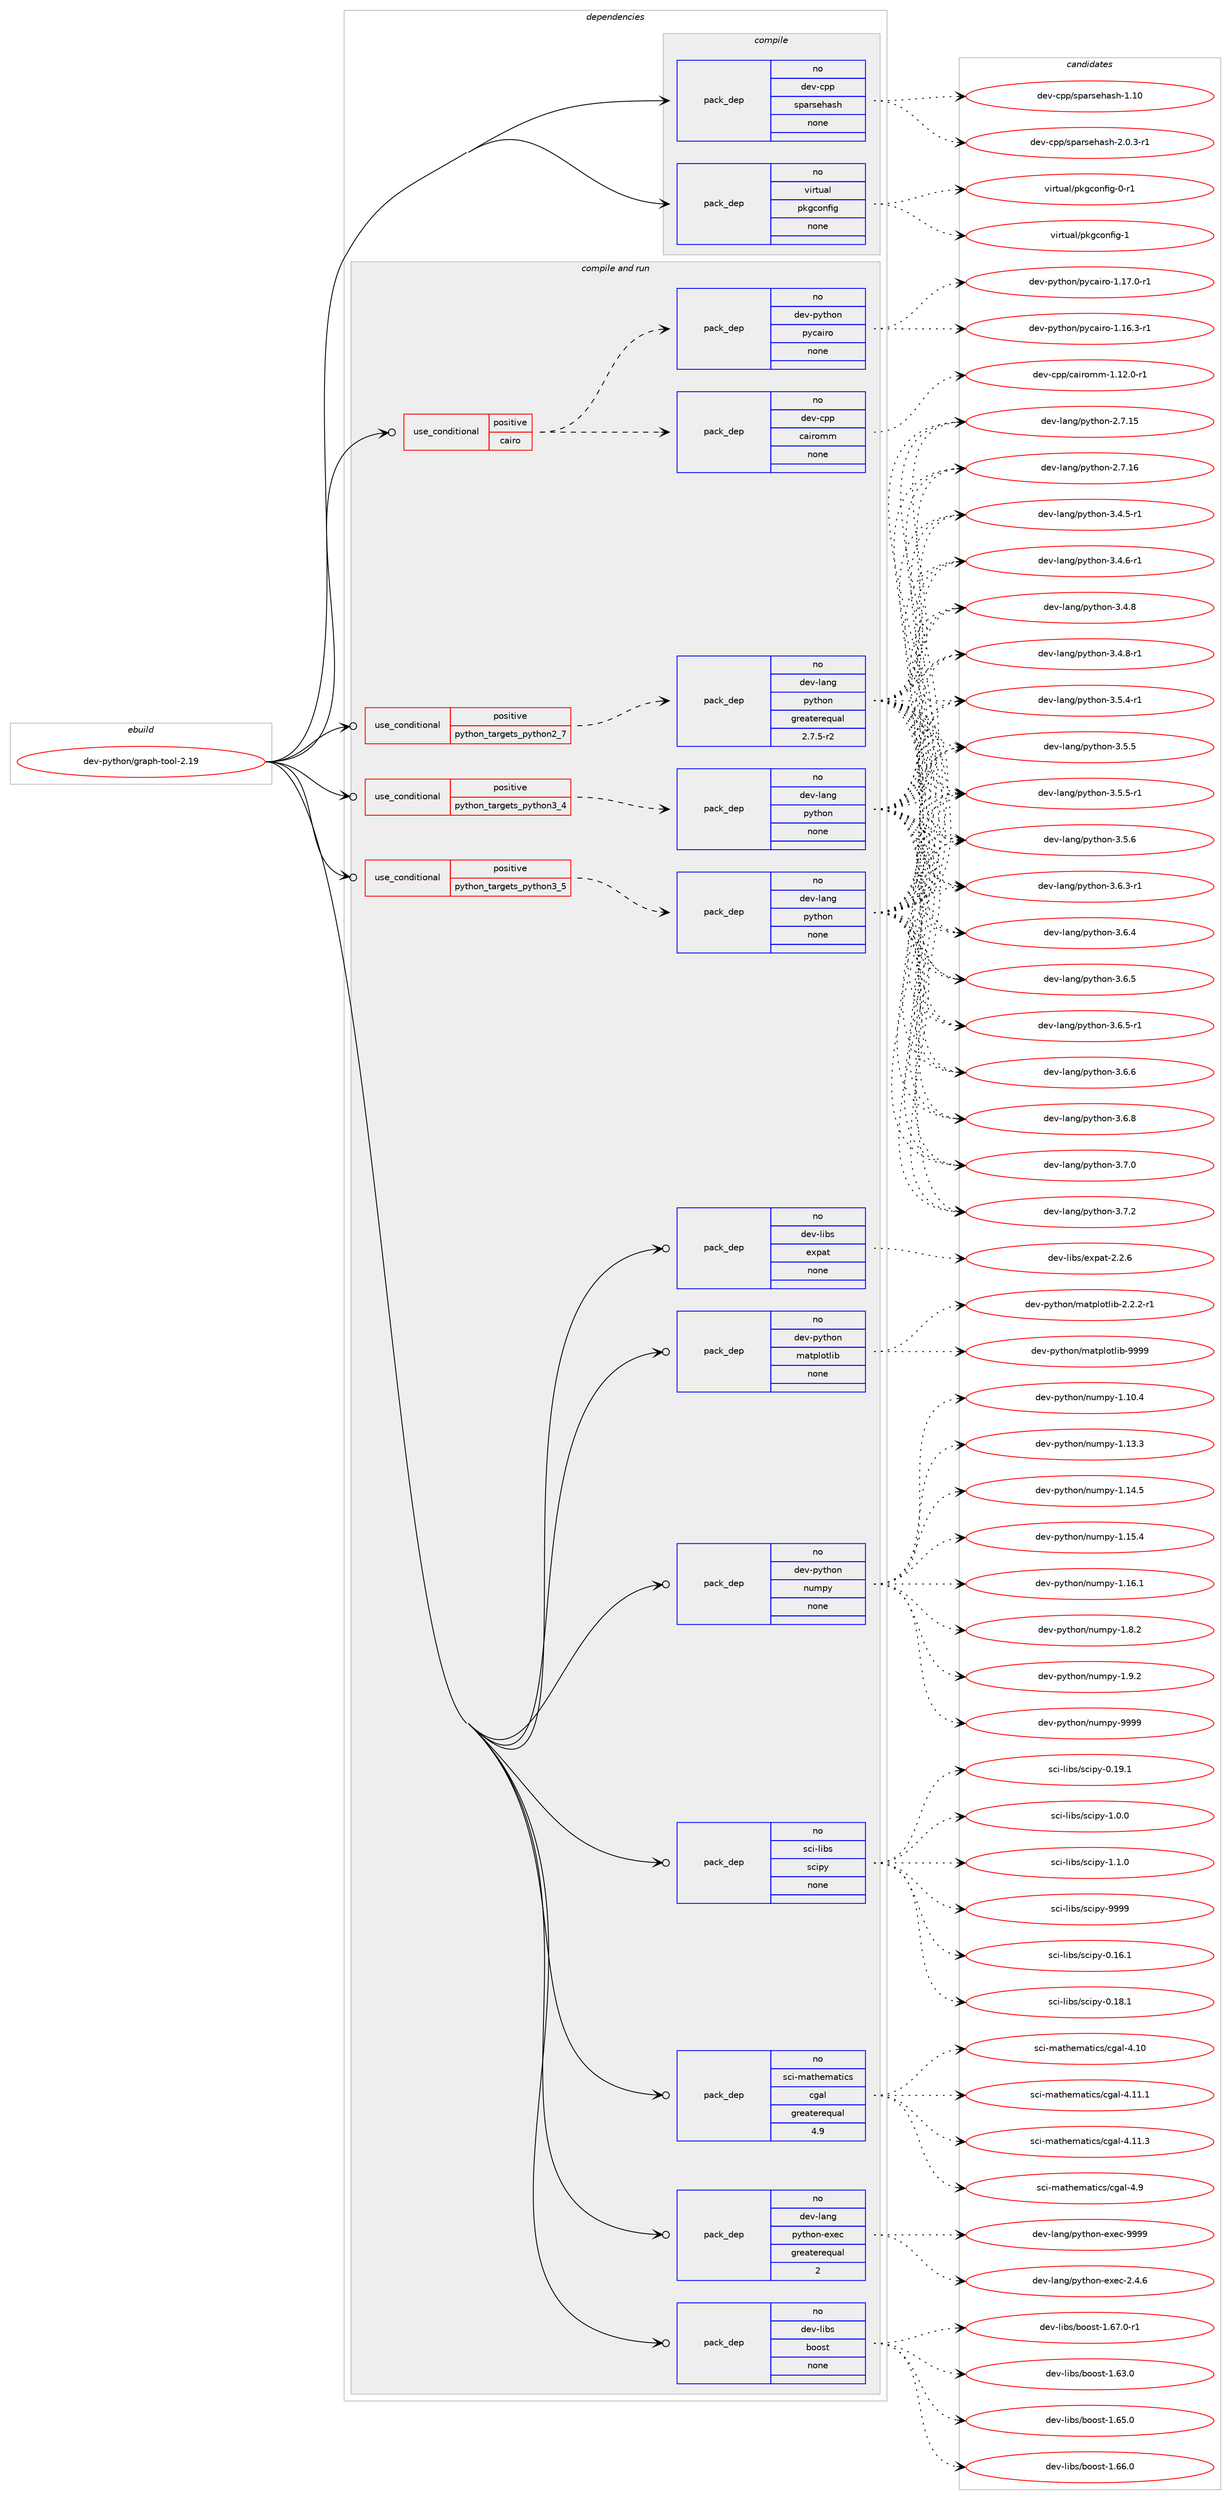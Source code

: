 digraph prolog {

# *************
# Graph options
# *************

newrank=true;
concentrate=true;
compound=true;
graph [rankdir=LR,fontname=Helvetica,fontsize=10,ranksep=1.5];#, ranksep=2.5, nodesep=0.2];
edge  [arrowhead=vee];
node  [fontname=Helvetica,fontsize=10];

# **********
# The ebuild
# **********

subgraph cluster_leftcol {
color=gray;
rank=same;
label=<<i>ebuild</i>>;
id [label="dev-python/graph-tool-2.19", color=red, width=4, href="../dev-python/graph-tool-2.19.svg"];
}

# ****************
# The dependencies
# ****************

subgraph cluster_midcol {
color=gray;
label=<<i>dependencies</i>>;
subgraph cluster_compile {
fillcolor="#eeeeee";
style=filled;
label=<<i>compile</i>>;
subgraph pack1013462 {
dependency1411847 [label=<<TABLE BORDER="0" CELLBORDER="1" CELLSPACING="0" CELLPADDING="4" WIDTH="220"><TR><TD ROWSPAN="6" CELLPADDING="30">pack_dep</TD></TR><TR><TD WIDTH="110">no</TD></TR><TR><TD>dev-cpp</TD></TR><TR><TD>sparsehash</TD></TR><TR><TD>none</TD></TR><TR><TD></TD></TR></TABLE>>, shape=none, color=blue];
}
id:e -> dependency1411847:w [weight=20,style="solid",arrowhead="vee"];
subgraph pack1013463 {
dependency1411848 [label=<<TABLE BORDER="0" CELLBORDER="1" CELLSPACING="0" CELLPADDING="4" WIDTH="220"><TR><TD ROWSPAN="6" CELLPADDING="30">pack_dep</TD></TR><TR><TD WIDTH="110">no</TD></TR><TR><TD>virtual</TD></TR><TR><TD>pkgconfig</TD></TR><TR><TD>none</TD></TR><TR><TD></TD></TR></TABLE>>, shape=none, color=blue];
}
id:e -> dependency1411848:w [weight=20,style="solid",arrowhead="vee"];
}
subgraph cluster_compileandrun {
fillcolor="#eeeeee";
style=filled;
label=<<i>compile and run</i>>;
subgraph cond375119 {
dependency1411849 [label=<<TABLE BORDER="0" CELLBORDER="1" CELLSPACING="0" CELLPADDING="4"><TR><TD ROWSPAN="3" CELLPADDING="10">use_conditional</TD></TR><TR><TD>positive</TD></TR><TR><TD>cairo</TD></TR></TABLE>>, shape=none, color=red];
subgraph pack1013464 {
dependency1411850 [label=<<TABLE BORDER="0" CELLBORDER="1" CELLSPACING="0" CELLPADDING="4" WIDTH="220"><TR><TD ROWSPAN="6" CELLPADDING="30">pack_dep</TD></TR><TR><TD WIDTH="110">no</TD></TR><TR><TD>dev-cpp</TD></TR><TR><TD>cairomm</TD></TR><TR><TD>none</TD></TR><TR><TD></TD></TR></TABLE>>, shape=none, color=blue];
}
dependency1411849:e -> dependency1411850:w [weight=20,style="dashed",arrowhead="vee"];
subgraph pack1013465 {
dependency1411851 [label=<<TABLE BORDER="0" CELLBORDER="1" CELLSPACING="0" CELLPADDING="4" WIDTH="220"><TR><TD ROWSPAN="6" CELLPADDING="30">pack_dep</TD></TR><TR><TD WIDTH="110">no</TD></TR><TR><TD>dev-python</TD></TR><TR><TD>pycairo</TD></TR><TR><TD>none</TD></TR><TR><TD></TD></TR></TABLE>>, shape=none, color=blue];
}
dependency1411849:e -> dependency1411851:w [weight=20,style="dashed",arrowhead="vee"];
}
id:e -> dependency1411849:w [weight=20,style="solid",arrowhead="odotvee"];
subgraph cond375120 {
dependency1411852 [label=<<TABLE BORDER="0" CELLBORDER="1" CELLSPACING="0" CELLPADDING="4"><TR><TD ROWSPAN="3" CELLPADDING="10">use_conditional</TD></TR><TR><TD>positive</TD></TR><TR><TD>python_targets_python2_7</TD></TR></TABLE>>, shape=none, color=red];
subgraph pack1013466 {
dependency1411853 [label=<<TABLE BORDER="0" CELLBORDER="1" CELLSPACING="0" CELLPADDING="4" WIDTH="220"><TR><TD ROWSPAN="6" CELLPADDING="30">pack_dep</TD></TR><TR><TD WIDTH="110">no</TD></TR><TR><TD>dev-lang</TD></TR><TR><TD>python</TD></TR><TR><TD>greaterequal</TD></TR><TR><TD>2.7.5-r2</TD></TR></TABLE>>, shape=none, color=blue];
}
dependency1411852:e -> dependency1411853:w [weight=20,style="dashed",arrowhead="vee"];
}
id:e -> dependency1411852:w [weight=20,style="solid",arrowhead="odotvee"];
subgraph cond375121 {
dependency1411854 [label=<<TABLE BORDER="0" CELLBORDER="1" CELLSPACING="0" CELLPADDING="4"><TR><TD ROWSPAN="3" CELLPADDING="10">use_conditional</TD></TR><TR><TD>positive</TD></TR><TR><TD>python_targets_python3_4</TD></TR></TABLE>>, shape=none, color=red];
subgraph pack1013467 {
dependency1411855 [label=<<TABLE BORDER="0" CELLBORDER="1" CELLSPACING="0" CELLPADDING="4" WIDTH="220"><TR><TD ROWSPAN="6" CELLPADDING="30">pack_dep</TD></TR><TR><TD WIDTH="110">no</TD></TR><TR><TD>dev-lang</TD></TR><TR><TD>python</TD></TR><TR><TD>none</TD></TR><TR><TD></TD></TR></TABLE>>, shape=none, color=blue];
}
dependency1411854:e -> dependency1411855:w [weight=20,style="dashed",arrowhead="vee"];
}
id:e -> dependency1411854:w [weight=20,style="solid",arrowhead="odotvee"];
subgraph cond375122 {
dependency1411856 [label=<<TABLE BORDER="0" CELLBORDER="1" CELLSPACING="0" CELLPADDING="4"><TR><TD ROWSPAN="3" CELLPADDING="10">use_conditional</TD></TR><TR><TD>positive</TD></TR><TR><TD>python_targets_python3_5</TD></TR></TABLE>>, shape=none, color=red];
subgraph pack1013468 {
dependency1411857 [label=<<TABLE BORDER="0" CELLBORDER="1" CELLSPACING="0" CELLPADDING="4" WIDTH="220"><TR><TD ROWSPAN="6" CELLPADDING="30">pack_dep</TD></TR><TR><TD WIDTH="110">no</TD></TR><TR><TD>dev-lang</TD></TR><TR><TD>python</TD></TR><TR><TD>none</TD></TR><TR><TD></TD></TR></TABLE>>, shape=none, color=blue];
}
dependency1411856:e -> dependency1411857:w [weight=20,style="dashed",arrowhead="vee"];
}
id:e -> dependency1411856:w [weight=20,style="solid",arrowhead="odotvee"];
subgraph pack1013469 {
dependency1411858 [label=<<TABLE BORDER="0" CELLBORDER="1" CELLSPACING="0" CELLPADDING="4" WIDTH="220"><TR><TD ROWSPAN="6" CELLPADDING="30">pack_dep</TD></TR><TR><TD WIDTH="110">no</TD></TR><TR><TD>dev-lang</TD></TR><TR><TD>python-exec</TD></TR><TR><TD>greaterequal</TD></TR><TR><TD>2</TD></TR></TABLE>>, shape=none, color=blue];
}
id:e -> dependency1411858:w [weight=20,style="solid",arrowhead="odotvee"];
subgraph pack1013470 {
dependency1411859 [label=<<TABLE BORDER="0" CELLBORDER="1" CELLSPACING="0" CELLPADDING="4" WIDTH="220"><TR><TD ROWSPAN="6" CELLPADDING="30">pack_dep</TD></TR><TR><TD WIDTH="110">no</TD></TR><TR><TD>dev-libs</TD></TR><TR><TD>boost</TD></TR><TR><TD>none</TD></TR><TR><TD></TD></TR></TABLE>>, shape=none, color=blue];
}
id:e -> dependency1411859:w [weight=20,style="solid",arrowhead="odotvee"];
subgraph pack1013471 {
dependency1411860 [label=<<TABLE BORDER="0" CELLBORDER="1" CELLSPACING="0" CELLPADDING="4" WIDTH="220"><TR><TD ROWSPAN="6" CELLPADDING="30">pack_dep</TD></TR><TR><TD WIDTH="110">no</TD></TR><TR><TD>dev-libs</TD></TR><TR><TD>expat</TD></TR><TR><TD>none</TD></TR><TR><TD></TD></TR></TABLE>>, shape=none, color=blue];
}
id:e -> dependency1411860:w [weight=20,style="solid",arrowhead="odotvee"];
subgraph pack1013472 {
dependency1411861 [label=<<TABLE BORDER="0" CELLBORDER="1" CELLSPACING="0" CELLPADDING="4" WIDTH="220"><TR><TD ROWSPAN="6" CELLPADDING="30">pack_dep</TD></TR><TR><TD WIDTH="110">no</TD></TR><TR><TD>dev-python</TD></TR><TR><TD>matplotlib</TD></TR><TR><TD>none</TD></TR><TR><TD></TD></TR></TABLE>>, shape=none, color=blue];
}
id:e -> dependency1411861:w [weight=20,style="solid",arrowhead="odotvee"];
subgraph pack1013473 {
dependency1411862 [label=<<TABLE BORDER="0" CELLBORDER="1" CELLSPACING="0" CELLPADDING="4" WIDTH="220"><TR><TD ROWSPAN="6" CELLPADDING="30">pack_dep</TD></TR><TR><TD WIDTH="110">no</TD></TR><TR><TD>dev-python</TD></TR><TR><TD>numpy</TD></TR><TR><TD>none</TD></TR><TR><TD></TD></TR></TABLE>>, shape=none, color=blue];
}
id:e -> dependency1411862:w [weight=20,style="solid",arrowhead="odotvee"];
subgraph pack1013474 {
dependency1411863 [label=<<TABLE BORDER="0" CELLBORDER="1" CELLSPACING="0" CELLPADDING="4" WIDTH="220"><TR><TD ROWSPAN="6" CELLPADDING="30">pack_dep</TD></TR><TR><TD WIDTH="110">no</TD></TR><TR><TD>sci-libs</TD></TR><TR><TD>scipy</TD></TR><TR><TD>none</TD></TR><TR><TD></TD></TR></TABLE>>, shape=none, color=blue];
}
id:e -> dependency1411863:w [weight=20,style="solid",arrowhead="odotvee"];
subgraph pack1013475 {
dependency1411864 [label=<<TABLE BORDER="0" CELLBORDER="1" CELLSPACING="0" CELLPADDING="4" WIDTH="220"><TR><TD ROWSPAN="6" CELLPADDING="30">pack_dep</TD></TR><TR><TD WIDTH="110">no</TD></TR><TR><TD>sci-mathematics</TD></TR><TR><TD>cgal</TD></TR><TR><TD>greaterequal</TD></TR><TR><TD>4.9</TD></TR></TABLE>>, shape=none, color=blue];
}
id:e -> dependency1411864:w [weight=20,style="solid",arrowhead="odotvee"];
}
subgraph cluster_run {
fillcolor="#eeeeee";
style=filled;
label=<<i>run</i>>;
}
}

# **************
# The candidates
# **************

subgraph cluster_choices {
rank=same;
color=gray;
label=<<i>candidates</i>>;

subgraph choice1013462 {
color=black;
nodesep=1;
choice10010111845991121124711511297114115101104971151044549464948 [label="dev-cpp/sparsehash-1.10", color=red, width=4,href="../dev-cpp/sparsehash-1.10.svg"];
choice10010111845991121124711511297114115101104971151044550464846514511449 [label="dev-cpp/sparsehash-2.0.3-r1", color=red, width=4,href="../dev-cpp/sparsehash-2.0.3-r1.svg"];
dependency1411847:e -> choice10010111845991121124711511297114115101104971151044549464948:w [style=dotted,weight="100"];
dependency1411847:e -> choice10010111845991121124711511297114115101104971151044550464846514511449:w [style=dotted,weight="100"];
}
subgraph choice1013463 {
color=black;
nodesep=1;
choice11810511411611797108471121071039911111010210510345484511449 [label="virtual/pkgconfig-0-r1", color=red, width=4,href="../virtual/pkgconfig-0-r1.svg"];
choice1181051141161179710847112107103991111101021051034549 [label="virtual/pkgconfig-1", color=red, width=4,href="../virtual/pkgconfig-1.svg"];
dependency1411848:e -> choice11810511411611797108471121071039911111010210510345484511449:w [style=dotted,weight="100"];
dependency1411848:e -> choice1181051141161179710847112107103991111101021051034549:w [style=dotted,weight="100"];
}
subgraph choice1013464 {
color=black;
nodesep=1;
choice1001011184599112112479997105114111109109454946495046484511449 [label="dev-cpp/cairomm-1.12.0-r1", color=red, width=4,href="../dev-cpp/cairomm-1.12.0-r1.svg"];
dependency1411850:e -> choice1001011184599112112479997105114111109109454946495046484511449:w [style=dotted,weight="100"];
}
subgraph choice1013465 {
color=black;
nodesep=1;
choice10010111845112121116104111110471121219997105114111454946495446514511449 [label="dev-python/pycairo-1.16.3-r1", color=red, width=4,href="../dev-python/pycairo-1.16.3-r1.svg"];
choice10010111845112121116104111110471121219997105114111454946495546484511449 [label="dev-python/pycairo-1.17.0-r1", color=red, width=4,href="../dev-python/pycairo-1.17.0-r1.svg"];
dependency1411851:e -> choice10010111845112121116104111110471121219997105114111454946495446514511449:w [style=dotted,weight="100"];
dependency1411851:e -> choice10010111845112121116104111110471121219997105114111454946495546484511449:w [style=dotted,weight="100"];
}
subgraph choice1013466 {
color=black;
nodesep=1;
choice10010111845108971101034711212111610411111045504655464953 [label="dev-lang/python-2.7.15", color=red, width=4,href="../dev-lang/python-2.7.15.svg"];
choice10010111845108971101034711212111610411111045504655464954 [label="dev-lang/python-2.7.16", color=red, width=4,href="../dev-lang/python-2.7.16.svg"];
choice1001011184510897110103471121211161041111104551465246534511449 [label="dev-lang/python-3.4.5-r1", color=red, width=4,href="../dev-lang/python-3.4.5-r1.svg"];
choice1001011184510897110103471121211161041111104551465246544511449 [label="dev-lang/python-3.4.6-r1", color=red, width=4,href="../dev-lang/python-3.4.6-r1.svg"];
choice100101118451089711010347112121116104111110455146524656 [label="dev-lang/python-3.4.8", color=red, width=4,href="../dev-lang/python-3.4.8.svg"];
choice1001011184510897110103471121211161041111104551465246564511449 [label="dev-lang/python-3.4.8-r1", color=red, width=4,href="../dev-lang/python-3.4.8-r1.svg"];
choice1001011184510897110103471121211161041111104551465346524511449 [label="dev-lang/python-3.5.4-r1", color=red, width=4,href="../dev-lang/python-3.5.4-r1.svg"];
choice100101118451089711010347112121116104111110455146534653 [label="dev-lang/python-3.5.5", color=red, width=4,href="../dev-lang/python-3.5.5.svg"];
choice1001011184510897110103471121211161041111104551465346534511449 [label="dev-lang/python-3.5.5-r1", color=red, width=4,href="../dev-lang/python-3.5.5-r1.svg"];
choice100101118451089711010347112121116104111110455146534654 [label="dev-lang/python-3.5.6", color=red, width=4,href="../dev-lang/python-3.5.6.svg"];
choice1001011184510897110103471121211161041111104551465446514511449 [label="dev-lang/python-3.6.3-r1", color=red, width=4,href="../dev-lang/python-3.6.3-r1.svg"];
choice100101118451089711010347112121116104111110455146544652 [label="dev-lang/python-3.6.4", color=red, width=4,href="../dev-lang/python-3.6.4.svg"];
choice100101118451089711010347112121116104111110455146544653 [label="dev-lang/python-3.6.5", color=red, width=4,href="../dev-lang/python-3.6.5.svg"];
choice1001011184510897110103471121211161041111104551465446534511449 [label="dev-lang/python-3.6.5-r1", color=red, width=4,href="../dev-lang/python-3.6.5-r1.svg"];
choice100101118451089711010347112121116104111110455146544654 [label="dev-lang/python-3.6.6", color=red, width=4,href="../dev-lang/python-3.6.6.svg"];
choice100101118451089711010347112121116104111110455146544656 [label="dev-lang/python-3.6.8", color=red, width=4,href="../dev-lang/python-3.6.8.svg"];
choice100101118451089711010347112121116104111110455146554648 [label="dev-lang/python-3.7.0", color=red, width=4,href="../dev-lang/python-3.7.0.svg"];
choice100101118451089711010347112121116104111110455146554650 [label="dev-lang/python-3.7.2", color=red, width=4,href="../dev-lang/python-3.7.2.svg"];
dependency1411853:e -> choice10010111845108971101034711212111610411111045504655464953:w [style=dotted,weight="100"];
dependency1411853:e -> choice10010111845108971101034711212111610411111045504655464954:w [style=dotted,weight="100"];
dependency1411853:e -> choice1001011184510897110103471121211161041111104551465246534511449:w [style=dotted,weight="100"];
dependency1411853:e -> choice1001011184510897110103471121211161041111104551465246544511449:w [style=dotted,weight="100"];
dependency1411853:e -> choice100101118451089711010347112121116104111110455146524656:w [style=dotted,weight="100"];
dependency1411853:e -> choice1001011184510897110103471121211161041111104551465246564511449:w [style=dotted,weight="100"];
dependency1411853:e -> choice1001011184510897110103471121211161041111104551465346524511449:w [style=dotted,weight="100"];
dependency1411853:e -> choice100101118451089711010347112121116104111110455146534653:w [style=dotted,weight="100"];
dependency1411853:e -> choice1001011184510897110103471121211161041111104551465346534511449:w [style=dotted,weight="100"];
dependency1411853:e -> choice100101118451089711010347112121116104111110455146534654:w [style=dotted,weight="100"];
dependency1411853:e -> choice1001011184510897110103471121211161041111104551465446514511449:w [style=dotted,weight="100"];
dependency1411853:e -> choice100101118451089711010347112121116104111110455146544652:w [style=dotted,weight="100"];
dependency1411853:e -> choice100101118451089711010347112121116104111110455146544653:w [style=dotted,weight="100"];
dependency1411853:e -> choice1001011184510897110103471121211161041111104551465446534511449:w [style=dotted,weight="100"];
dependency1411853:e -> choice100101118451089711010347112121116104111110455146544654:w [style=dotted,weight="100"];
dependency1411853:e -> choice100101118451089711010347112121116104111110455146544656:w [style=dotted,weight="100"];
dependency1411853:e -> choice100101118451089711010347112121116104111110455146554648:w [style=dotted,weight="100"];
dependency1411853:e -> choice100101118451089711010347112121116104111110455146554650:w [style=dotted,weight="100"];
}
subgraph choice1013467 {
color=black;
nodesep=1;
choice10010111845108971101034711212111610411111045504655464953 [label="dev-lang/python-2.7.15", color=red, width=4,href="../dev-lang/python-2.7.15.svg"];
choice10010111845108971101034711212111610411111045504655464954 [label="dev-lang/python-2.7.16", color=red, width=4,href="../dev-lang/python-2.7.16.svg"];
choice1001011184510897110103471121211161041111104551465246534511449 [label="dev-lang/python-3.4.5-r1", color=red, width=4,href="../dev-lang/python-3.4.5-r1.svg"];
choice1001011184510897110103471121211161041111104551465246544511449 [label="dev-lang/python-3.4.6-r1", color=red, width=4,href="../dev-lang/python-3.4.6-r1.svg"];
choice100101118451089711010347112121116104111110455146524656 [label="dev-lang/python-3.4.8", color=red, width=4,href="../dev-lang/python-3.4.8.svg"];
choice1001011184510897110103471121211161041111104551465246564511449 [label="dev-lang/python-3.4.8-r1", color=red, width=4,href="../dev-lang/python-3.4.8-r1.svg"];
choice1001011184510897110103471121211161041111104551465346524511449 [label="dev-lang/python-3.5.4-r1", color=red, width=4,href="../dev-lang/python-3.5.4-r1.svg"];
choice100101118451089711010347112121116104111110455146534653 [label="dev-lang/python-3.5.5", color=red, width=4,href="../dev-lang/python-3.5.5.svg"];
choice1001011184510897110103471121211161041111104551465346534511449 [label="dev-lang/python-3.5.5-r1", color=red, width=4,href="../dev-lang/python-3.5.5-r1.svg"];
choice100101118451089711010347112121116104111110455146534654 [label="dev-lang/python-3.5.6", color=red, width=4,href="../dev-lang/python-3.5.6.svg"];
choice1001011184510897110103471121211161041111104551465446514511449 [label="dev-lang/python-3.6.3-r1", color=red, width=4,href="../dev-lang/python-3.6.3-r1.svg"];
choice100101118451089711010347112121116104111110455146544652 [label="dev-lang/python-3.6.4", color=red, width=4,href="../dev-lang/python-3.6.4.svg"];
choice100101118451089711010347112121116104111110455146544653 [label="dev-lang/python-3.6.5", color=red, width=4,href="../dev-lang/python-3.6.5.svg"];
choice1001011184510897110103471121211161041111104551465446534511449 [label="dev-lang/python-3.6.5-r1", color=red, width=4,href="../dev-lang/python-3.6.5-r1.svg"];
choice100101118451089711010347112121116104111110455146544654 [label="dev-lang/python-3.6.6", color=red, width=4,href="../dev-lang/python-3.6.6.svg"];
choice100101118451089711010347112121116104111110455146544656 [label="dev-lang/python-3.6.8", color=red, width=4,href="../dev-lang/python-3.6.8.svg"];
choice100101118451089711010347112121116104111110455146554648 [label="dev-lang/python-3.7.0", color=red, width=4,href="../dev-lang/python-3.7.0.svg"];
choice100101118451089711010347112121116104111110455146554650 [label="dev-lang/python-3.7.2", color=red, width=4,href="../dev-lang/python-3.7.2.svg"];
dependency1411855:e -> choice10010111845108971101034711212111610411111045504655464953:w [style=dotted,weight="100"];
dependency1411855:e -> choice10010111845108971101034711212111610411111045504655464954:w [style=dotted,weight="100"];
dependency1411855:e -> choice1001011184510897110103471121211161041111104551465246534511449:w [style=dotted,weight="100"];
dependency1411855:e -> choice1001011184510897110103471121211161041111104551465246544511449:w [style=dotted,weight="100"];
dependency1411855:e -> choice100101118451089711010347112121116104111110455146524656:w [style=dotted,weight="100"];
dependency1411855:e -> choice1001011184510897110103471121211161041111104551465246564511449:w [style=dotted,weight="100"];
dependency1411855:e -> choice1001011184510897110103471121211161041111104551465346524511449:w [style=dotted,weight="100"];
dependency1411855:e -> choice100101118451089711010347112121116104111110455146534653:w [style=dotted,weight="100"];
dependency1411855:e -> choice1001011184510897110103471121211161041111104551465346534511449:w [style=dotted,weight="100"];
dependency1411855:e -> choice100101118451089711010347112121116104111110455146534654:w [style=dotted,weight="100"];
dependency1411855:e -> choice1001011184510897110103471121211161041111104551465446514511449:w [style=dotted,weight="100"];
dependency1411855:e -> choice100101118451089711010347112121116104111110455146544652:w [style=dotted,weight="100"];
dependency1411855:e -> choice100101118451089711010347112121116104111110455146544653:w [style=dotted,weight="100"];
dependency1411855:e -> choice1001011184510897110103471121211161041111104551465446534511449:w [style=dotted,weight="100"];
dependency1411855:e -> choice100101118451089711010347112121116104111110455146544654:w [style=dotted,weight="100"];
dependency1411855:e -> choice100101118451089711010347112121116104111110455146544656:w [style=dotted,weight="100"];
dependency1411855:e -> choice100101118451089711010347112121116104111110455146554648:w [style=dotted,weight="100"];
dependency1411855:e -> choice100101118451089711010347112121116104111110455146554650:w [style=dotted,weight="100"];
}
subgraph choice1013468 {
color=black;
nodesep=1;
choice10010111845108971101034711212111610411111045504655464953 [label="dev-lang/python-2.7.15", color=red, width=4,href="../dev-lang/python-2.7.15.svg"];
choice10010111845108971101034711212111610411111045504655464954 [label="dev-lang/python-2.7.16", color=red, width=4,href="../dev-lang/python-2.7.16.svg"];
choice1001011184510897110103471121211161041111104551465246534511449 [label="dev-lang/python-3.4.5-r1", color=red, width=4,href="../dev-lang/python-3.4.5-r1.svg"];
choice1001011184510897110103471121211161041111104551465246544511449 [label="dev-lang/python-3.4.6-r1", color=red, width=4,href="../dev-lang/python-3.4.6-r1.svg"];
choice100101118451089711010347112121116104111110455146524656 [label="dev-lang/python-3.4.8", color=red, width=4,href="../dev-lang/python-3.4.8.svg"];
choice1001011184510897110103471121211161041111104551465246564511449 [label="dev-lang/python-3.4.8-r1", color=red, width=4,href="../dev-lang/python-3.4.8-r1.svg"];
choice1001011184510897110103471121211161041111104551465346524511449 [label="dev-lang/python-3.5.4-r1", color=red, width=4,href="../dev-lang/python-3.5.4-r1.svg"];
choice100101118451089711010347112121116104111110455146534653 [label="dev-lang/python-3.5.5", color=red, width=4,href="../dev-lang/python-3.5.5.svg"];
choice1001011184510897110103471121211161041111104551465346534511449 [label="dev-lang/python-3.5.5-r1", color=red, width=4,href="../dev-lang/python-3.5.5-r1.svg"];
choice100101118451089711010347112121116104111110455146534654 [label="dev-lang/python-3.5.6", color=red, width=4,href="../dev-lang/python-3.5.6.svg"];
choice1001011184510897110103471121211161041111104551465446514511449 [label="dev-lang/python-3.6.3-r1", color=red, width=4,href="../dev-lang/python-3.6.3-r1.svg"];
choice100101118451089711010347112121116104111110455146544652 [label="dev-lang/python-3.6.4", color=red, width=4,href="../dev-lang/python-3.6.4.svg"];
choice100101118451089711010347112121116104111110455146544653 [label="dev-lang/python-3.6.5", color=red, width=4,href="../dev-lang/python-3.6.5.svg"];
choice1001011184510897110103471121211161041111104551465446534511449 [label="dev-lang/python-3.6.5-r1", color=red, width=4,href="../dev-lang/python-3.6.5-r1.svg"];
choice100101118451089711010347112121116104111110455146544654 [label="dev-lang/python-3.6.6", color=red, width=4,href="../dev-lang/python-3.6.6.svg"];
choice100101118451089711010347112121116104111110455146544656 [label="dev-lang/python-3.6.8", color=red, width=4,href="../dev-lang/python-3.6.8.svg"];
choice100101118451089711010347112121116104111110455146554648 [label="dev-lang/python-3.7.0", color=red, width=4,href="../dev-lang/python-3.7.0.svg"];
choice100101118451089711010347112121116104111110455146554650 [label="dev-lang/python-3.7.2", color=red, width=4,href="../dev-lang/python-3.7.2.svg"];
dependency1411857:e -> choice10010111845108971101034711212111610411111045504655464953:w [style=dotted,weight="100"];
dependency1411857:e -> choice10010111845108971101034711212111610411111045504655464954:w [style=dotted,weight="100"];
dependency1411857:e -> choice1001011184510897110103471121211161041111104551465246534511449:w [style=dotted,weight="100"];
dependency1411857:e -> choice1001011184510897110103471121211161041111104551465246544511449:w [style=dotted,weight="100"];
dependency1411857:e -> choice100101118451089711010347112121116104111110455146524656:w [style=dotted,weight="100"];
dependency1411857:e -> choice1001011184510897110103471121211161041111104551465246564511449:w [style=dotted,weight="100"];
dependency1411857:e -> choice1001011184510897110103471121211161041111104551465346524511449:w [style=dotted,weight="100"];
dependency1411857:e -> choice100101118451089711010347112121116104111110455146534653:w [style=dotted,weight="100"];
dependency1411857:e -> choice1001011184510897110103471121211161041111104551465346534511449:w [style=dotted,weight="100"];
dependency1411857:e -> choice100101118451089711010347112121116104111110455146534654:w [style=dotted,weight="100"];
dependency1411857:e -> choice1001011184510897110103471121211161041111104551465446514511449:w [style=dotted,weight="100"];
dependency1411857:e -> choice100101118451089711010347112121116104111110455146544652:w [style=dotted,weight="100"];
dependency1411857:e -> choice100101118451089711010347112121116104111110455146544653:w [style=dotted,weight="100"];
dependency1411857:e -> choice1001011184510897110103471121211161041111104551465446534511449:w [style=dotted,weight="100"];
dependency1411857:e -> choice100101118451089711010347112121116104111110455146544654:w [style=dotted,weight="100"];
dependency1411857:e -> choice100101118451089711010347112121116104111110455146544656:w [style=dotted,weight="100"];
dependency1411857:e -> choice100101118451089711010347112121116104111110455146554648:w [style=dotted,weight="100"];
dependency1411857:e -> choice100101118451089711010347112121116104111110455146554650:w [style=dotted,weight="100"];
}
subgraph choice1013469 {
color=black;
nodesep=1;
choice1001011184510897110103471121211161041111104510112010199455046524654 [label="dev-lang/python-exec-2.4.6", color=red, width=4,href="../dev-lang/python-exec-2.4.6.svg"];
choice10010111845108971101034711212111610411111045101120101994557575757 [label="dev-lang/python-exec-9999", color=red, width=4,href="../dev-lang/python-exec-9999.svg"];
dependency1411858:e -> choice1001011184510897110103471121211161041111104510112010199455046524654:w [style=dotted,weight="100"];
dependency1411858:e -> choice10010111845108971101034711212111610411111045101120101994557575757:w [style=dotted,weight="100"];
}
subgraph choice1013470 {
color=black;
nodesep=1;
choice1001011184510810598115479811111111511645494654514648 [label="dev-libs/boost-1.63.0", color=red, width=4,href="../dev-libs/boost-1.63.0.svg"];
choice1001011184510810598115479811111111511645494654534648 [label="dev-libs/boost-1.65.0", color=red, width=4,href="../dev-libs/boost-1.65.0.svg"];
choice1001011184510810598115479811111111511645494654544648 [label="dev-libs/boost-1.66.0", color=red, width=4,href="../dev-libs/boost-1.66.0.svg"];
choice10010111845108105981154798111111115116454946545546484511449 [label="dev-libs/boost-1.67.0-r1", color=red, width=4,href="../dev-libs/boost-1.67.0-r1.svg"];
dependency1411859:e -> choice1001011184510810598115479811111111511645494654514648:w [style=dotted,weight="100"];
dependency1411859:e -> choice1001011184510810598115479811111111511645494654534648:w [style=dotted,weight="100"];
dependency1411859:e -> choice1001011184510810598115479811111111511645494654544648:w [style=dotted,weight="100"];
dependency1411859:e -> choice10010111845108105981154798111111115116454946545546484511449:w [style=dotted,weight="100"];
}
subgraph choice1013471 {
color=black;
nodesep=1;
choice10010111845108105981154710112011297116455046504654 [label="dev-libs/expat-2.2.6", color=red, width=4,href="../dev-libs/expat-2.2.6.svg"];
dependency1411860:e -> choice10010111845108105981154710112011297116455046504654:w [style=dotted,weight="100"];
}
subgraph choice1013472 {
color=black;
nodesep=1;
choice100101118451121211161041111104710997116112108111116108105984550465046504511449 [label="dev-python/matplotlib-2.2.2-r1", color=red, width=4,href="../dev-python/matplotlib-2.2.2-r1.svg"];
choice100101118451121211161041111104710997116112108111116108105984557575757 [label="dev-python/matplotlib-9999", color=red, width=4,href="../dev-python/matplotlib-9999.svg"];
dependency1411861:e -> choice100101118451121211161041111104710997116112108111116108105984550465046504511449:w [style=dotted,weight="100"];
dependency1411861:e -> choice100101118451121211161041111104710997116112108111116108105984557575757:w [style=dotted,weight="100"];
}
subgraph choice1013473 {
color=black;
nodesep=1;
choice100101118451121211161041111104711011710911212145494649484652 [label="dev-python/numpy-1.10.4", color=red, width=4,href="../dev-python/numpy-1.10.4.svg"];
choice100101118451121211161041111104711011710911212145494649514651 [label="dev-python/numpy-1.13.3", color=red, width=4,href="../dev-python/numpy-1.13.3.svg"];
choice100101118451121211161041111104711011710911212145494649524653 [label="dev-python/numpy-1.14.5", color=red, width=4,href="../dev-python/numpy-1.14.5.svg"];
choice100101118451121211161041111104711011710911212145494649534652 [label="dev-python/numpy-1.15.4", color=red, width=4,href="../dev-python/numpy-1.15.4.svg"];
choice100101118451121211161041111104711011710911212145494649544649 [label="dev-python/numpy-1.16.1", color=red, width=4,href="../dev-python/numpy-1.16.1.svg"];
choice1001011184511212111610411111047110117109112121454946564650 [label="dev-python/numpy-1.8.2", color=red, width=4,href="../dev-python/numpy-1.8.2.svg"];
choice1001011184511212111610411111047110117109112121454946574650 [label="dev-python/numpy-1.9.2", color=red, width=4,href="../dev-python/numpy-1.9.2.svg"];
choice10010111845112121116104111110471101171091121214557575757 [label="dev-python/numpy-9999", color=red, width=4,href="../dev-python/numpy-9999.svg"];
dependency1411862:e -> choice100101118451121211161041111104711011710911212145494649484652:w [style=dotted,weight="100"];
dependency1411862:e -> choice100101118451121211161041111104711011710911212145494649514651:w [style=dotted,weight="100"];
dependency1411862:e -> choice100101118451121211161041111104711011710911212145494649524653:w [style=dotted,weight="100"];
dependency1411862:e -> choice100101118451121211161041111104711011710911212145494649534652:w [style=dotted,weight="100"];
dependency1411862:e -> choice100101118451121211161041111104711011710911212145494649544649:w [style=dotted,weight="100"];
dependency1411862:e -> choice1001011184511212111610411111047110117109112121454946564650:w [style=dotted,weight="100"];
dependency1411862:e -> choice1001011184511212111610411111047110117109112121454946574650:w [style=dotted,weight="100"];
dependency1411862:e -> choice10010111845112121116104111110471101171091121214557575757:w [style=dotted,weight="100"];
}
subgraph choice1013474 {
color=black;
nodesep=1;
choice115991054510810598115471159910511212145484649544649 [label="sci-libs/scipy-0.16.1", color=red, width=4,href="../sci-libs/scipy-0.16.1.svg"];
choice115991054510810598115471159910511212145484649564649 [label="sci-libs/scipy-0.18.1", color=red, width=4,href="../sci-libs/scipy-0.18.1.svg"];
choice115991054510810598115471159910511212145484649574649 [label="sci-libs/scipy-0.19.1", color=red, width=4,href="../sci-libs/scipy-0.19.1.svg"];
choice1159910545108105981154711599105112121454946484648 [label="sci-libs/scipy-1.0.0", color=red, width=4,href="../sci-libs/scipy-1.0.0.svg"];
choice1159910545108105981154711599105112121454946494648 [label="sci-libs/scipy-1.1.0", color=red, width=4,href="../sci-libs/scipy-1.1.0.svg"];
choice11599105451081059811547115991051121214557575757 [label="sci-libs/scipy-9999", color=red, width=4,href="../sci-libs/scipy-9999.svg"];
dependency1411863:e -> choice115991054510810598115471159910511212145484649544649:w [style=dotted,weight="100"];
dependency1411863:e -> choice115991054510810598115471159910511212145484649564649:w [style=dotted,weight="100"];
dependency1411863:e -> choice115991054510810598115471159910511212145484649574649:w [style=dotted,weight="100"];
dependency1411863:e -> choice1159910545108105981154711599105112121454946484648:w [style=dotted,weight="100"];
dependency1411863:e -> choice1159910545108105981154711599105112121454946494648:w [style=dotted,weight="100"];
dependency1411863:e -> choice11599105451081059811547115991051121214557575757:w [style=dotted,weight="100"];
}
subgraph choice1013475 {
color=black;
nodesep=1;
choice11599105451099711610410110997116105991154799103971084552464948 [label="sci-mathematics/cgal-4.10", color=red, width=4,href="../sci-mathematics/cgal-4.10.svg"];
choice115991054510997116104101109971161059911547991039710845524649494649 [label="sci-mathematics/cgal-4.11.1", color=red, width=4,href="../sci-mathematics/cgal-4.11.1.svg"];
choice115991054510997116104101109971161059911547991039710845524649494651 [label="sci-mathematics/cgal-4.11.3", color=red, width=4,href="../sci-mathematics/cgal-4.11.3.svg"];
choice115991054510997116104101109971161059911547991039710845524657 [label="sci-mathematics/cgal-4.9", color=red, width=4,href="../sci-mathematics/cgal-4.9.svg"];
dependency1411864:e -> choice11599105451099711610410110997116105991154799103971084552464948:w [style=dotted,weight="100"];
dependency1411864:e -> choice115991054510997116104101109971161059911547991039710845524649494649:w [style=dotted,weight="100"];
dependency1411864:e -> choice115991054510997116104101109971161059911547991039710845524649494651:w [style=dotted,weight="100"];
dependency1411864:e -> choice115991054510997116104101109971161059911547991039710845524657:w [style=dotted,weight="100"];
}
}

}
